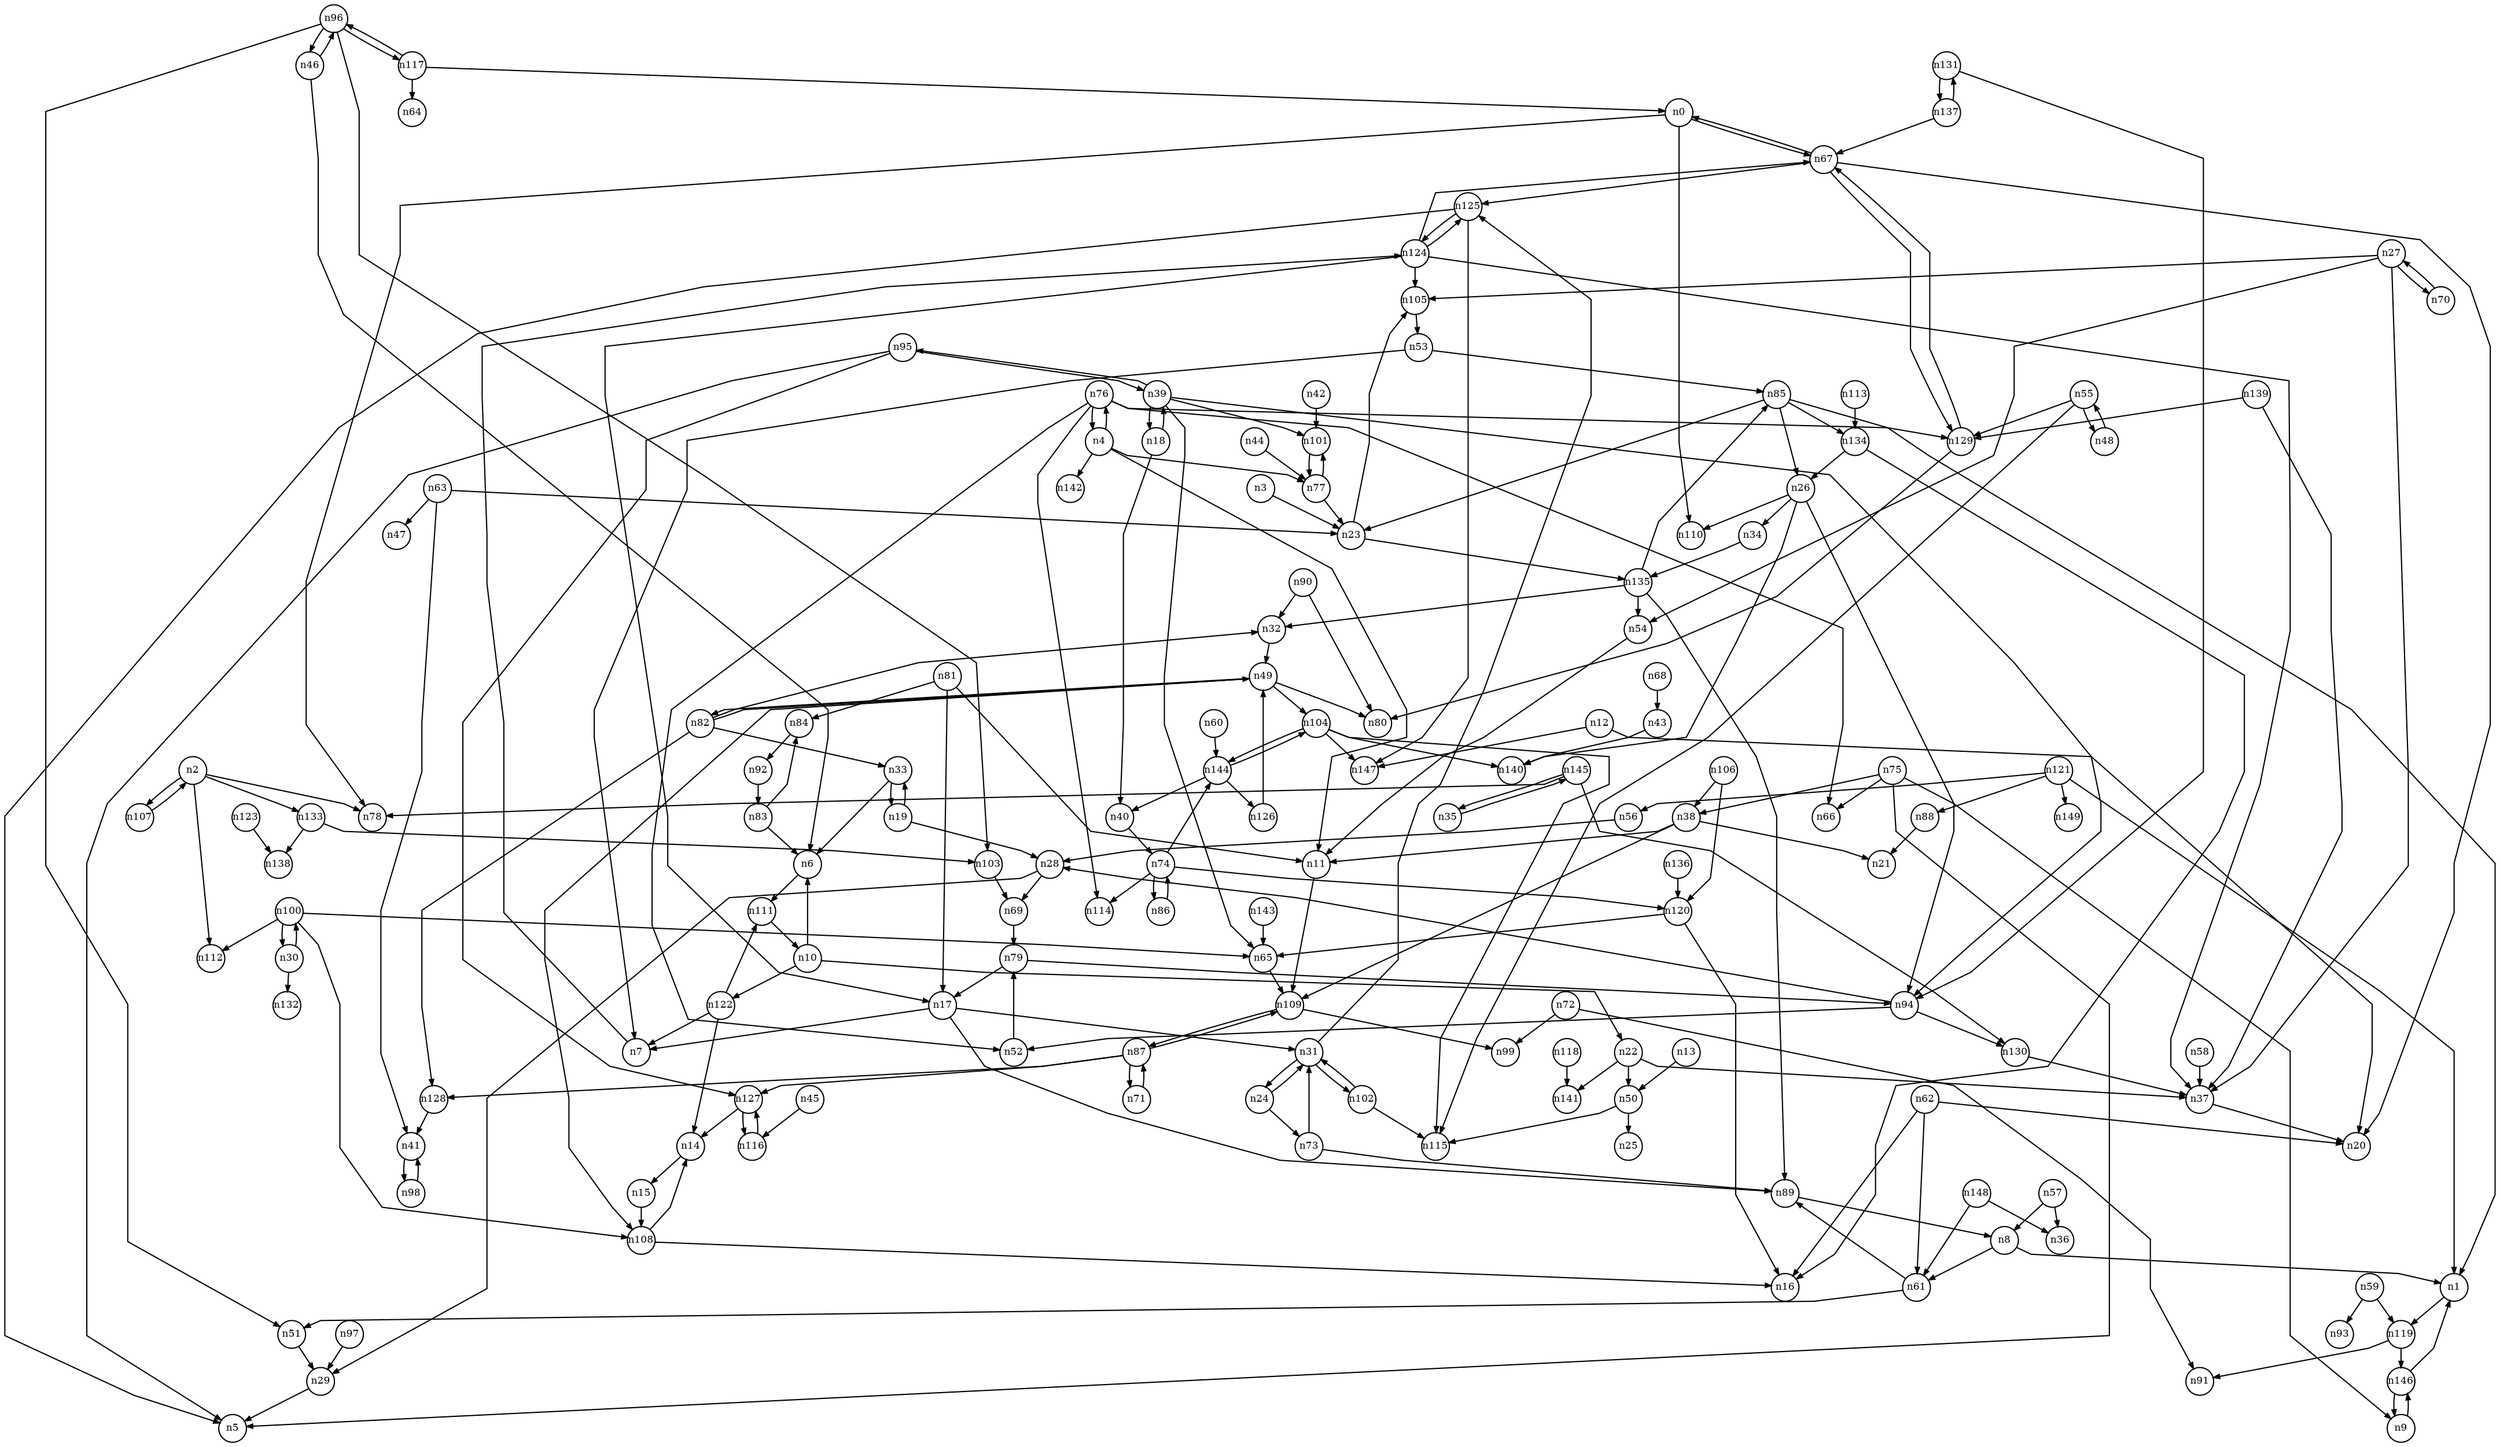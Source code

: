 digraph G{
splines=polyline;
ranksep=0.22;
nodesep=0.22;
nodesize=0.32;
fontsize=8
edge [arrowsize=0.5]
node [fontsize=8 shape=circle width=0.32 fixedsize=shape];

n0 -> n78
n0 -> n110
n0 -> n67
n2 -> n78
n2 -> n107
n2 -> n112
n2 -> n133
n107 -> n2
n133 -> n103
n133 -> n138
n23 -> n105
n23 -> n135
n3 -> n23
n11 -> n109
n4 -> n11
n4 -> n76
n4 -> n77
n4 -> n142
n76 -> n52
n76 -> n66
n76 -> n114
n76 -> n129
n76 -> n4
n77 -> n23
n77 -> n101
n1 -> n119
n8 -> n1
n8 -> n61
n61 -> n51
n61 -> n89
n6 -> n111
n10 -> n6
n10 -> n22
n10 -> n122
n22 -> n37
n22 -> n50
n22 -> n141
n109 -> n99
n109 -> n87
n12 -> n20
n12 -> n147
n50 -> n25
n50 -> n115
n13 -> n50
n108 -> n14
n108 -> n16
n15 -> n108
n7 -> n124
n17 -> n7
n17 -> n89
n17 -> n31
n89 -> n8
n40 -> n74
n18 -> n40
n18 -> n39
n28 -> n29
n28 -> n69
n19 -> n28
n19 -> n33
n33 -> n6
n33 -> n19
n37 -> n20
n105 -> n53
n73 -> n89
n73 -> n31
n24 -> n73
n24 -> n31
n34 -> n135
n26 -> n34
n26 -> n94
n26 -> n110
n26 -> n140
n94 -> n28
n94 -> n52
n94 -> n130
n27 -> n37
n27 -> n54
n27 -> n70
n27 -> n105
n54 -> n11
n70 -> n27
n29 -> n5
n69 -> n79
n30 -> n132
n30 -> n100
n31 -> n24
n31 -> n102
n31 -> n125
n102 -> n115
n102 -> n31
n125 -> n5
n125 -> n124
n125 -> n147
n135 -> n32
n135 -> n54
n135 -> n85
n135 -> n89
n38 -> n11
n38 -> n21
n38 -> n109
n39 -> n18
n39 -> n65
n39 -> n94
n39 -> n101
n39 -> n95
n65 -> n109
n101 -> n77
n42 -> n101
n43 -> n140
n44 -> n77
n116 -> n127
n45 -> n116
n46 -> n6
n46 -> n96
n55 -> n115
n55 -> n129
n55 -> n48
n48 -> n55
n49 -> n80
n49 -> n82
n49 -> n104
n49 -> n108
n82 -> n32
n82 -> n33
n82 -> n128
n82 -> n49
n104 -> n115
n104 -> n140
n104 -> n144
n104 -> n147
n51 -> n29
n53 -> n7
n53 -> n85
n85 -> n1
n85 -> n23
n85 -> n134
n85 -> n26
n129 -> n80
n129 -> n67
n56 -> n28
n57 -> n8
n57 -> n36
n58 -> n37
n59 -> n93
n59 -> n119
n119 -> n91
n119 -> n146
n144 -> n40
n144 -> n126
n144 -> n104
n60 -> n144
n62 -> n16
n62 -> n20
n62 -> n61
n63 -> n23
n63 -> n41
n63 -> n47
n41 -> n98
n67 -> n0
n67 -> n20
n67 -> n129
n67 -> n125
n68 -> n43
n72 -> n91
n72 -> n99
n86 -> n74
n74 -> n86
n74 -> n114
n74 -> n120
n74 -> n144
n120 -> n16
n120 -> n65
n75 -> n5
n75 -> n9
n75 -> n38
n75 -> n66
n9 -> n146
n52 -> n79
n79 -> n17
n79 -> n94
n81 -> n11
n81 -> n17
n81 -> n84
n84 -> n92
n32 -> n49
n128 -> n41
n83 -> n6
n83 -> n84
n92 -> n83
n134 -> n16
n134 -> n26
n71 -> n87
n87 -> n71
n87 -> n109
n87 -> n127
n87 -> n128
n127 -> n14
n127 -> n116
n88 -> n21
n90 -> n32
n90 -> n80
n130 -> n37
n95 -> n5
n95 -> n39
n95 -> n127
n96 -> n46
n96 -> n51
n96 -> n103
n96 -> n117
n103 -> n69
n117 -> n0
n117 -> n64
n117 -> n96
n97 -> n29
n98 -> n41
n100 -> n30
n100 -> n65
n100 -> n108
n100 -> n112
n106 -> n38
n106 -> n120
n14 -> n15
n111 -> n10
n113 -> n134
n118 -> n141
n146 -> n1
n146 -> n9
n121 -> n1
n121 -> n56
n121 -> n88
n121 -> n149
n122 -> n7
n122 -> n14
n122 -> n111
n123 -> n138
n124 -> n17
n124 -> n37
n124 -> n67
n124 -> n105
n124 -> n125
n131 -> n94
n131 -> n137
n136 -> n120
n137 -> n67
n137 -> n131
n139 -> n37
n139 -> n129
n143 -> n65
n126 -> n49
n35 -> n145
n145 -> n35
n145 -> n78
n145 -> n130
n148 -> n36
n148 -> n61
}
